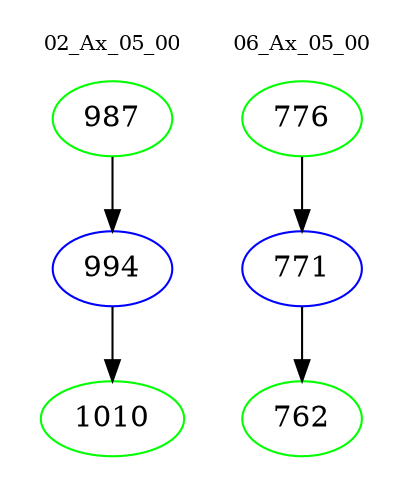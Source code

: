 digraph{
subgraph cluster_0 {
color = white
label = "02_Ax_05_00";
fontsize=10;
T0_987 [label="987", color="green"]
T0_987 -> T0_994 [color="black"]
T0_994 [label="994", color="blue"]
T0_994 -> T0_1010 [color="black"]
T0_1010 [label="1010", color="green"]
}
subgraph cluster_1 {
color = white
label = "06_Ax_05_00";
fontsize=10;
T1_776 [label="776", color="green"]
T1_776 -> T1_771 [color="black"]
T1_771 [label="771", color="blue"]
T1_771 -> T1_762 [color="black"]
T1_762 [label="762", color="green"]
}
}
